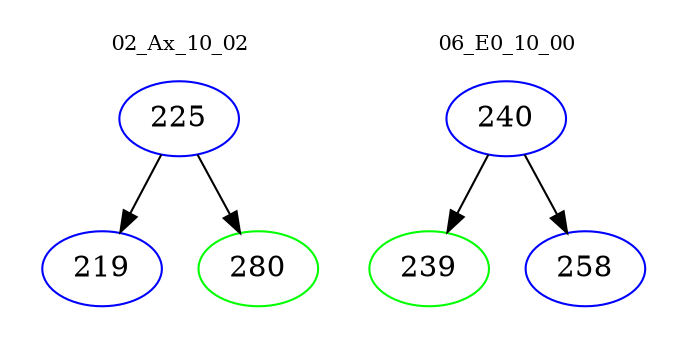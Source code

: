 digraph{
subgraph cluster_0 {
color = white
label = "02_Ax_10_02";
fontsize=10;
T0_225 [label="225", color="blue"]
T0_225 -> T0_219 [color="black"]
T0_219 [label="219", color="blue"]
T0_225 -> T0_280 [color="black"]
T0_280 [label="280", color="green"]
}
subgraph cluster_1 {
color = white
label = "06_E0_10_00";
fontsize=10;
T1_240 [label="240", color="blue"]
T1_240 -> T1_239 [color="black"]
T1_239 [label="239", color="green"]
T1_240 -> T1_258 [color="black"]
T1_258 [label="258", color="blue"]
}
}
